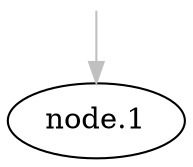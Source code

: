 digraph Perl
{
graph [ rankdir="TB" ]
node [ shape="oval" ]
edge [ color="grey" ]
"8" [ color="invis" label="" shape="point" width="0" ]
"node.1" [ label="\N" ]
"8" -> "node.1"
}
